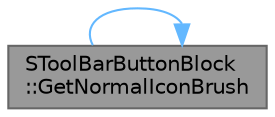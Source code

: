 digraph "SToolBarButtonBlock::GetNormalIconBrush"
{
 // INTERACTIVE_SVG=YES
 // LATEX_PDF_SIZE
  bgcolor="transparent";
  edge [fontname=Helvetica,fontsize=10,labelfontname=Helvetica,labelfontsize=10];
  node [fontname=Helvetica,fontsize=10,shape=box,height=0.2,width=0.4];
  rankdir="RL";
  Node1 [id="Node000001",label="SToolBarButtonBlock\l::GetNormalIconBrush",height=0.2,width=0.4,color="gray40", fillcolor="grey60", style="filled", fontcolor="black",tooltip="Gets the icon brush for the toolbar block widget."];
  Node1 -> Node1 [id="edge1_Node000001_Node000001",dir="back",color="steelblue1",style="solid",tooltip=" "];
}
